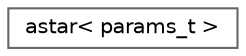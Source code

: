 digraph "Graphical Class Hierarchy"
{
 // LATEX_PDF_SIZE
  bgcolor="transparent";
  edge [fontname=Helvetica,fontsize=10,labelfontname=Helvetica,labelfontsize=10];
  node [fontname=Helvetica,fontsize=10,shape=box,height=0.2,width=0.4];
  rankdir="LR";
  Node0 [id="Node000000",label="astar\< params_t \>",height=0.2,width=0.4,color="grey40", fillcolor="white", style="filled",URL="$d0/d64/structchdr_1_1solvers_1_1astar.html",tooltip="A* search algorithm."];
}
